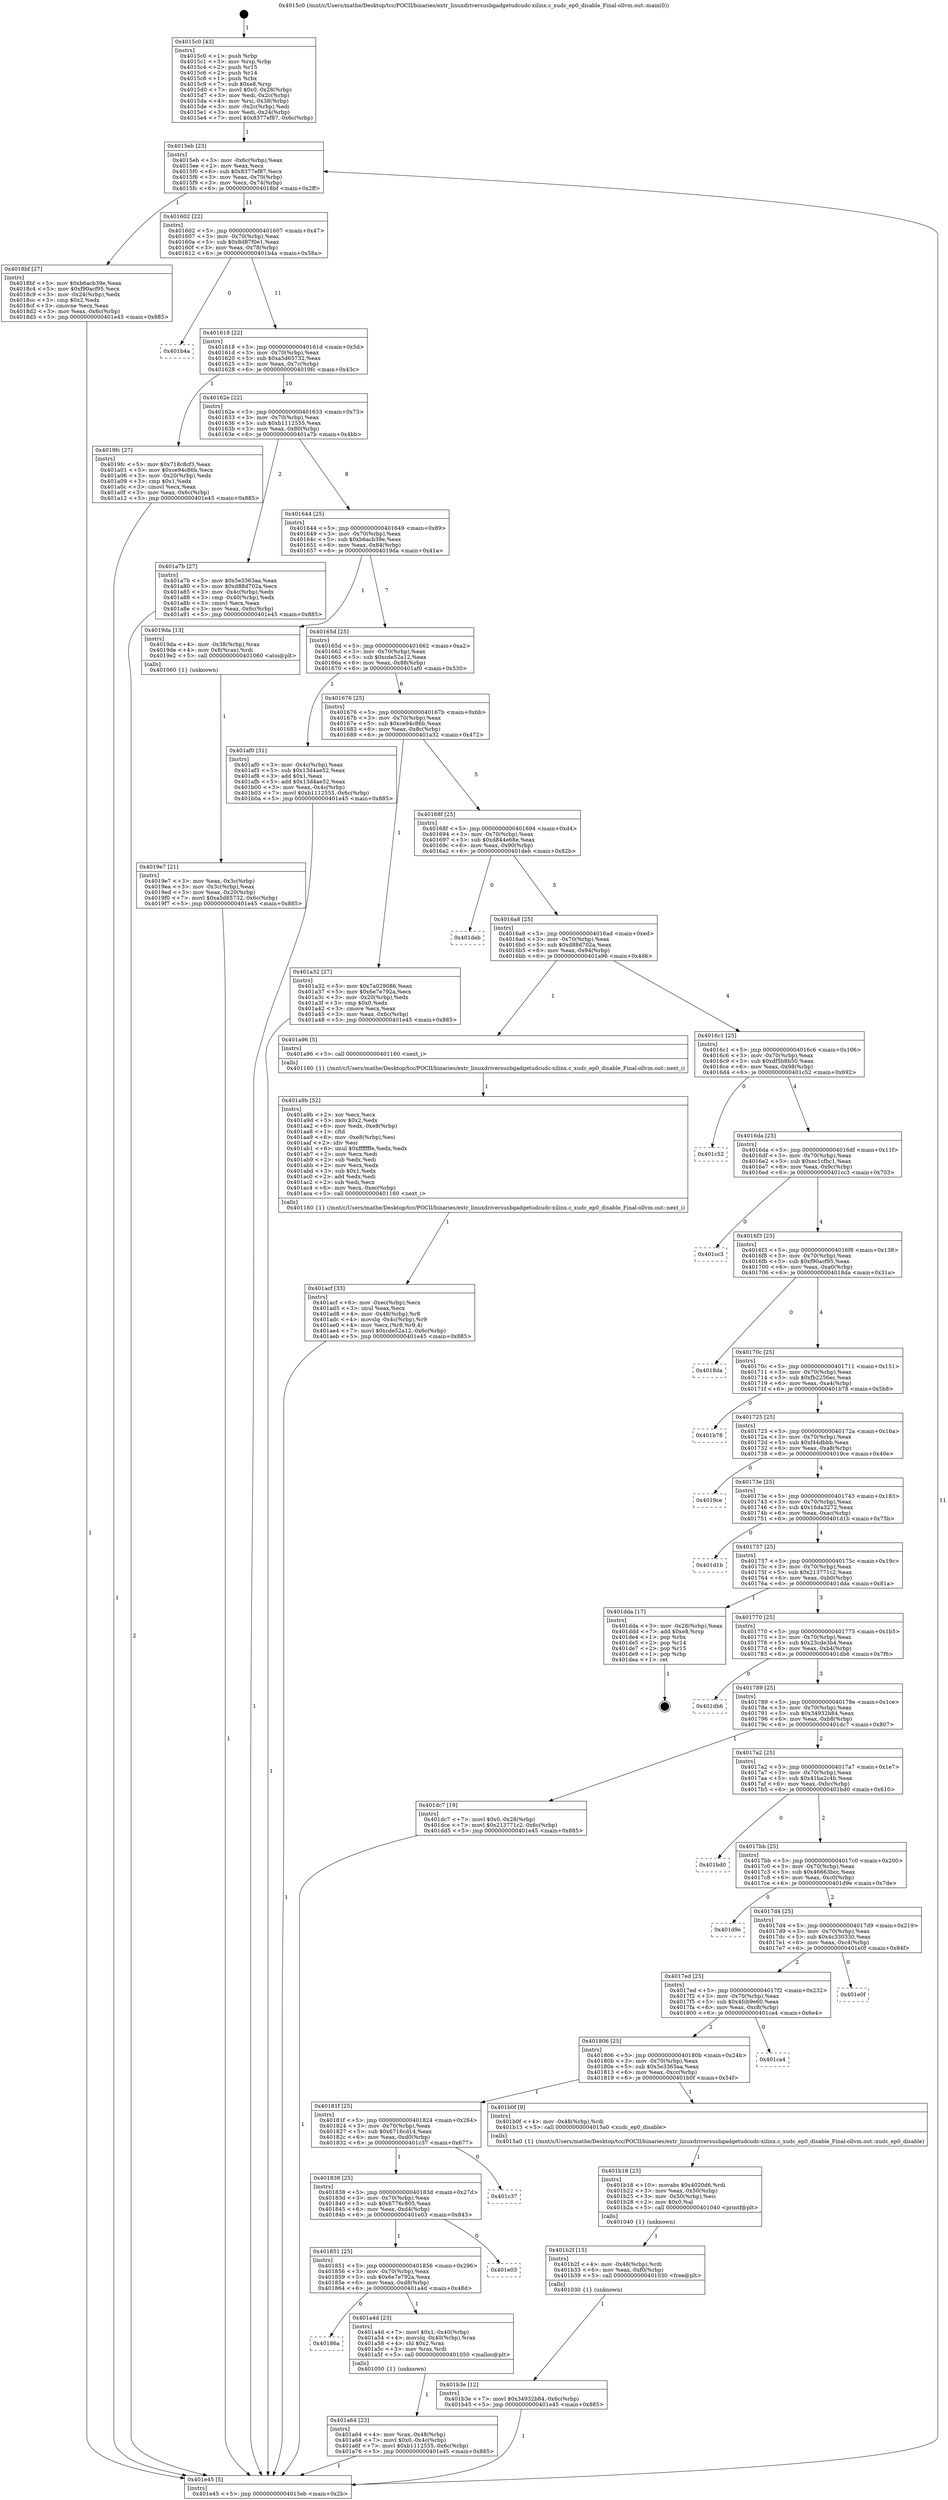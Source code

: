 digraph "0x4015c0" {
  label = "0x4015c0 (/mnt/c/Users/mathe/Desktop/tcc/POCII/binaries/extr_linuxdriversusbgadgetudcudc-xilinx.c_xudc_ep0_disable_Final-ollvm.out::main(0))"
  labelloc = "t"
  node[shape=record]

  Entry [label="",width=0.3,height=0.3,shape=circle,fillcolor=black,style=filled]
  "0x4015eb" [label="{
     0x4015eb [23]\l
     | [instrs]\l
     &nbsp;&nbsp;0x4015eb \<+3\>: mov -0x6c(%rbp),%eax\l
     &nbsp;&nbsp;0x4015ee \<+2\>: mov %eax,%ecx\l
     &nbsp;&nbsp;0x4015f0 \<+6\>: sub $0x8377ef87,%ecx\l
     &nbsp;&nbsp;0x4015f6 \<+3\>: mov %eax,-0x70(%rbp)\l
     &nbsp;&nbsp;0x4015f9 \<+3\>: mov %ecx,-0x74(%rbp)\l
     &nbsp;&nbsp;0x4015fc \<+6\>: je 00000000004018bf \<main+0x2ff\>\l
  }"]
  "0x4018bf" [label="{
     0x4018bf [27]\l
     | [instrs]\l
     &nbsp;&nbsp;0x4018bf \<+5\>: mov $0xb6acb39e,%eax\l
     &nbsp;&nbsp;0x4018c4 \<+5\>: mov $0xf90acf95,%ecx\l
     &nbsp;&nbsp;0x4018c9 \<+3\>: mov -0x24(%rbp),%edx\l
     &nbsp;&nbsp;0x4018cc \<+3\>: cmp $0x2,%edx\l
     &nbsp;&nbsp;0x4018cf \<+3\>: cmovne %ecx,%eax\l
     &nbsp;&nbsp;0x4018d2 \<+3\>: mov %eax,-0x6c(%rbp)\l
     &nbsp;&nbsp;0x4018d5 \<+5\>: jmp 0000000000401e45 \<main+0x885\>\l
  }"]
  "0x401602" [label="{
     0x401602 [22]\l
     | [instrs]\l
     &nbsp;&nbsp;0x401602 \<+5\>: jmp 0000000000401607 \<main+0x47\>\l
     &nbsp;&nbsp;0x401607 \<+3\>: mov -0x70(%rbp),%eax\l
     &nbsp;&nbsp;0x40160a \<+5\>: sub $0x8d87f0e1,%eax\l
     &nbsp;&nbsp;0x40160f \<+3\>: mov %eax,-0x78(%rbp)\l
     &nbsp;&nbsp;0x401612 \<+6\>: je 0000000000401b4a \<main+0x58a\>\l
  }"]
  "0x401e45" [label="{
     0x401e45 [5]\l
     | [instrs]\l
     &nbsp;&nbsp;0x401e45 \<+5\>: jmp 00000000004015eb \<main+0x2b\>\l
  }"]
  "0x4015c0" [label="{
     0x4015c0 [43]\l
     | [instrs]\l
     &nbsp;&nbsp;0x4015c0 \<+1\>: push %rbp\l
     &nbsp;&nbsp;0x4015c1 \<+3\>: mov %rsp,%rbp\l
     &nbsp;&nbsp;0x4015c4 \<+2\>: push %r15\l
     &nbsp;&nbsp;0x4015c6 \<+2\>: push %r14\l
     &nbsp;&nbsp;0x4015c8 \<+1\>: push %rbx\l
     &nbsp;&nbsp;0x4015c9 \<+7\>: sub $0xe8,%rsp\l
     &nbsp;&nbsp;0x4015d0 \<+7\>: movl $0x0,-0x28(%rbp)\l
     &nbsp;&nbsp;0x4015d7 \<+3\>: mov %edi,-0x2c(%rbp)\l
     &nbsp;&nbsp;0x4015da \<+4\>: mov %rsi,-0x38(%rbp)\l
     &nbsp;&nbsp;0x4015de \<+3\>: mov -0x2c(%rbp),%edi\l
     &nbsp;&nbsp;0x4015e1 \<+3\>: mov %edi,-0x24(%rbp)\l
     &nbsp;&nbsp;0x4015e4 \<+7\>: movl $0x8377ef87,-0x6c(%rbp)\l
  }"]
  Exit [label="",width=0.3,height=0.3,shape=circle,fillcolor=black,style=filled,peripheries=2]
  "0x401b4a" [label="{
     0x401b4a\l
  }", style=dashed]
  "0x401618" [label="{
     0x401618 [22]\l
     | [instrs]\l
     &nbsp;&nbsp;0x401618 \<+5\>: jmp 000000000040161d \<main+0x5d\>\l
     &nbsp;&nbsp;0x40161d \<+3\>: mov -0x70(%rbp),%eax\l
     &nbsp;&nbsp;0x401620 \<+5\>: sub $0xa5d65732,%eax\l
     &nbsp;&nbsp;0x401625 \<+3\>: mov %eax,-0x7c(%rbp)\l
     &nbsp;&nbsp;0x401628 \<+6\>: je 00000000004019fc \<main+0x43c\>\l
  }"]
  "0x401b3e" [label="{
     0x401b3e [12]\l
     | [instrs]\l
     &nbsp;&nbsp;0x401b3e \<+7\>: movl $0x34932b84,-0x6c(%rbp)\l
     &nbsp;&nbsp;0x401b45 \<+5\>: jmp 0000000000401e45 \<main+0x885\>\l
  }"]
  "0x4019fc" [label="{
     0x4019fc [27]\l
     | [instrs]\l
     &nbsp;&nbsp;0x4019fc \<+5\>: mov $0x718c8cf3,%eax\l
     &nbsp;&nbsp;0x401a01 \<+5\>: mov $0xce94c86b,%ecx\l
     &nbsp;&nbsp;0x401a06 \<+3\>: mov -0x20(%rbp),%edx\l
     &nbsp;&nbsp;0x401a09 \<+3\>: cmp $0x1,%edx\l
     &nbsp;&nbsp;0x401a0c \<+3\>: cmovl %ecx,%eax\l
     &nbsp;&nbsp;0x401a0f \<+3\>: mov %eax,-0x6c(%rbp)\l
     &nbsp;&nbsp;0x401a12 \<+5\>: jmp 0000000000401e45 \<main+0x885\>\l
  }"]
  "0x40162e" [label="{
     0x40162e [22]\l
     | [instrs]\l
     &nbsp;&nbsp;0x40162e \<+5\>: jmp 0000000000401633 \<main+0x73\>\l
     &nbsp;&nbsp;0x401633 \<+3\>: mov -0x70(%rbp),%eax\l
     &nbsp;&nbsp;0x401636 \<+5\>: sub $0xb1112555,%eax\l
     &nbsp;&nbsp;0x40163b \<+3\>: mov %eax,-0x80(%rbp)\l
     &nbsp;&nbsp;0x40163e \<+6\>: je 0000000000401a7b \<main+0x4bb\>\l
  }"]
  "0x401b2f" [label="{
     0x401b2f [15]\l
     | [instrs]\l
     &nbsp;&nbsp;0x401b2f \<+4\>: mov -0x48(%rbp),%rdi\l
     &nbsp;&nbsp;0x401b33 \<+6\>: mov %eax,-0xf0(%rbp)\l
     &nbsp;&nbsp;0x401b39 \<+5\>: call 0000000000401030 \<free@plt\>\l
     | [calls]\l
     &nbsp;&nbsp;0x401030 \{1\} (unknown)\l
  }"]
  "0x401a7b" [label="{
     0x401a7b [27]\l
     | [instrs]\l
     &nbsp;&nbsp;0x401a7b \<+5\>: mov $0x5e3363aa,%eax\l
     &nbsp;&nbsp;0x401a80 \<+5\>: mov $0xd88d702a,%ecx\l
     &nbsp;&nbsp;0x401a85 \<+3\>: mov -0x4c(%rbp),%edx\l
     &nbsp;&nbsp;0x401a88 \<+3\>: cmp -0x40(%rbp),%edx\l
     &nbsp;&nbsp;0x401a8b \<+3\>: cmovl %ecx,%eax\l
     &nbsp;&nbsp;0x401a8e \<+3\>: mov %eax,-0x6c(%rbp)\l
     &nbsp;&nbsp;0x401a91 \<+5\>: jmp 0000000000401e45 \<main+0x885\>\l
  }"]
  "0x401644" [label="{
     0x401644 [25]\l
     | [instrs]\l
     &nbsp;&nbsp;0x401644 \<+5\>: jmp 0000000000401649 \<main+0x89\>\l
     &nbsp;&nbsp;0x401649 \<+3\>: mov -0x70(%rbp),%eax\l
     &nbsp;&nbsp;0x40164c \<+5\>: sub $0xb6acb39e,%eax\l
     &nbsp;&nbsp;0x401651 \<+6\>: mov %eax,-0x84(%rbp)\l
     &nbsp;&nbsp;0x401657 \<+6\>: je 00000000004019da \<main+0x41a\>\l
  }"]
  "0x401b18" [label="{
     0x401b18 [23]\l
     | [instrs]\l
     &nbsp;&nbsp;0x401b18 \<+10\>: movabs $0x4020d6,%rdi\l
     &nbsp;&nbsp;0x401b22 \<+3\>: mov %eax,-0x50(%rbp)\l
     &nbsp;&nbsp;0x401b25 \<+3\>: mov -0x50(%rbp),%esi\l
     &nbsp;&nbsp;0x401b28 \<+2\>: mov $0x0,%al\l
     &nbsp;&nbsp;0x401b2a \<+5\>: call 0000000000401040 \<printf@plt\>\l
     | [calls]\l
     &nbsp;&nbsp;0x401040 \{1\} (unknown)\l
  }"]
  "0x4019da" [label="{
     0x4019da [13]\l
     | [instrs]\l
     &nbsp;&nbsp;0x4019da \<+4\>: mov -0x38(%rbp),%rax\l
     &nbsp;&nbsp;0x4019de \<+4\>: mov 0x8(%rax),%rdi\l
     &nbsp;&nbsp;0x4019e2 \<+5\>: call 0000000000401060 \<atoi@plt\>\l
     | [calls]\l
     &nbsp;&nbsp;0x401060 \{1\} (unknown)\l
  }"]
  "0x40165d" [label="{
     0x40165d [25]\l
     | [instrs]\l
     &nbsp;&nbsp;0x40165d \<+5\>: jmp 0000000000401662 \<main+0xa2\>\l
     &nbsp;&nbsp;0x401662 \<+3\>: mov -0x70(%rbp),%eax\l
     &nbsp;&nbsp;0x401665 \<+5\>: sub $0xcde52a12,%eax\l
     &nbsp;&nbsp;0x40166a \<+6\>: mov %eax,-0x88(%rbp)\l
     &nbsp;&nbsp;0x401670 \<+6\>: je 0000000000401af0 \<main+0x530\>\l
  }"]
  "0x4019e7" [label="{
     0x4019e7 [21]\l
     | [instrs]\l
     &nbsp;&nbsp;0x4019e7 \<+3\>: mov %eax,-0x3c(%rbp)\l
     &nbsp;&nbsp;0x4019ea \<+3\>: mov -0x3c(%rbp),%eax\l
     &nbsp;&nbsp;0x4019ed \<+3\>: mov %eax,-0x20(%rbp)\l
     &nbsp;&nbsp;0x4019f0 \<+7\>: movl $0xa5d65732,-0x6c(%rbp)\l
     &nbsp;&nbsp;0x4019f7 \<+5\>: jmp 0000000000401e45 \<main+0x885\>\l
  }"]
  "0x401acf" [label="{
     0x401acf [33]\l
     | [instrs]\l
     &nbsp;&nbsp;0x401acf \<+6\>: mov -0xec(%rbp),%ecx\l
     &nbsp;&nbsp;0x401ad5 \<+3\>: imul %eax,%ecx\l
     &nbsp;&nbsp;0x401ad8 \<+4\>: mov -0x48(%rbp),%r8\l
     &nbsp;&nbsp;0x401adc \<+4\>: movslq -0x4c(%rbp),%r9\l
     &nbsp;&nbsp;0x401ae0 \<+4\>: mov %ecx,(%r8,%r9,4)\l
     &nbsp;&nbsp;0x401ae4 \<+7\>: movl $0xcde52a12,-0x6c(%rbp)\l
     &nbsp;&nbsp;0x401aeb \<+5\>: jmp 0000000000401e45 \<main+0x885\>\l
  }"]
  "0x401af0" [label="{
     0x401af0 [31]\l
     | [instrs]\l
     &nbsp;&nbsp;0x401af0 \<+3\>: mov -0x4c(%rbp),%eax\l
     &nbsp;&nbsp;0x401af3 \<+5\>: sub $0x13d4ae52,%eax\l
     &nbsp;&nbsp;0x401af8 \<+3\>: add $0x1,%eax\l
     &nbsp;&nbsp;0x401afb \<+5\>: add $0x13d4ae52,%eax\l
     &nbsp;&nbsp;0x401b00 \<+3\>: mov %eax,-0x4c(%rbp)\l
     &nbsp;&nbsp;0x401b03 \<+7\>: movl $0xb1112555,-0x6c(%rbp)\l
     &nbsp;&nbsp;0x401b0a \<+5\>: jmp 0000000000401e45 \<main+0x885\>\l
  }"]
  "0x401676" [label="{
     0x401676 [25]\l
     | [instrs]\l
     &nbsp;&nbsp;0x401676 \<+5\>: jmp 000000000040167b \<main+0xbb\>\l
     &nbsp;&nbsp;0x40167b \<+3\>: mov -0x70(%rbp),%eax\l
     &nbsp;&nbsp;0x40167e \<+5\>: sub $0xce94c86b,%eax\l
     &nbsp;&nbsp;0x401683 \<+6\>: mov %eax,-0x8c(%rbp)\l
     &nbsp;&nbsp;0x401689 \<+6\>: je 0000000000401a32 \<main+0x472\>\l
  }"]
  "0x401a9b" [label="{
     0x401a9b [52]\l
     | [instrs]\l
     &nbsp;&nbsp;0x401a9b \<+2\>: xor %ecx,%ecx\l
     &nbsp;&nbsp;0x401a9d \<+5\>: mov $0x2,%edx\l
     &nbsp;&nbsp;0x401aa2 \<+6\>: mov %edx,-0xe8(%rbp)\l
     &nbsp;&nbsp;0x401aa8 \<+1\>: cltd\l
     &nbsp;&nbsp;0x401aa9 \<+6\>: mov -0xe8(%rbp),%esi\l
     &nbsp;&nbsp;0x401aaf \<+2\>: idiv %esi\l
     &nbsp;&nbsp;0x401ab1 \<+6\>: imul $0xfffffffe,%edx,%edx\l
     &nbsp;&nbsp;0x401ab7 \<+2\>: mov %ecx,%edi\l
     &nbsp;&nbsp;0x401ab9 \<+2\>: sub %edx,%edi\l
     &nbsp;&nbsp;0x401abb \<+2\>: mov %ecx,%edx\l
     &nbsp;&nbsp;0x401abd \<+3\>: sub $0x1,%edx\l
     &nbsp;&nbsp;0x401ac0 \<+2\>: add %edx,%edi\l
     &nbsp;&nbsp;0x401ac2 \<+2\>: sub %edi,%ecx\l
     &nbsp;&nbsp;0x401ac4 \<+6\>: mov %ecx,-0xec(%rbp)\l
     &nbsp;&nbsp;0x401aca \<+5\>: call 0000000000401160 \<next_i\>\l
     | [calls]\l
     &nbsp;&nbsp;0x401160 \{1\} (/mnt/c/Users/mathe/Desktop/tcc/POCII/binaries/extr_linuxdriversusbgadgetudcudc-xilinx.c_xudc_ep0_disable_Final-ollvm.out::next_i)\l
  }"]
  "0x401a32" [label="{
     0x401a32 [27]\l
     | [instrs]\l
     &nbsp;&nbsp;0x401a32 \<+5\>: mov $0x7a029086,%eax\l
     &nbsp;&nbsp;0x401a37 \<+5\>: mov $0x6e7e792a,%ecx\l
     &nbsp;&nbsp;0x401a3c \<+3\>: mov -0x20(%rbp),%edx\l
     &nbsp;&nbsp;0x401a3f \<+3\>: cmp $0x0,%edx\l
     &nbsp;&nbsp;0x401a42 \<+3\>: cmove %ecx,%eax\l
     &nbsp;&nbsp;0x401a45 \<+3\>: mov %eax,-0x6c(%rbp)\l
     &nbsp;&nbsp;0x401a48 \<+5\>: jmp 0000000000401e45 \<main+0x885\>\l
  }"]
  "0x40168f" [label="{
     0x40168f [25]\l
     | [instrs]\l
     &nbsp;&nbsp;0x40168f \<+5\>: jmp 0000000000401694 \<main+0xd4\>\l
     &nbsp;&nbsp;0x401694 \<+3\>: mov -0x70(%rbp),%eax\l
     &nbsp;&nbsp;0x401697 \<+5\>: sub $0xd844e68e,%eax\l
     &nbsp;&nbsp;0x40169c \<+6\>: mov %eax,-0x90(%rbp)\l
     &nbsp;&nbsp;0x4016a2 \<+6\>: je 0000000000401deb \<main+0x82b\>\l
  }"]
  "0x401a64" [label="{
     0x401a64 [23]\l
     | [instrs]\l
     &nbsp;&nbsp;0x401a64 \<+4\>: mov %rax,-0x48(%rbp)\l
     &nbsp;&nbsp;0x401a68 \<+7\>: movl $0x0,-0x4c(%rbp)\l
     &nbsp;&nbsp;0x401a6f \<+7\>: movl $0xb1112555,-0x6c(%rbp)\l
     &nbsp;&nbsp;0x401a76 \<+5\>: jmp 0000000000401e45 \<main+0x885\>\l
  }"]
  "0x401deb" [label="{
     0x401deb\l
  }", style=dashed]
  "0x4016a8" [label="{
     0x4016a8 [25]\l
     | [instrs]\l
     &nbsp;&nbsp;0x4016a8 \<+5\>: jmp 00000000004016ad \<main+0xed\>\l
     &nbsp;&nbsp;0x4016ad \<+3\>: mov -0x70(%rbp),%eax\l
     &nbsp;&nbsp;0x4016b0 \<+5\>: sub $0xd88d702a,%eax\l
     &nbsp;&nbsp;0x4016b5 \<+6\>: mov %eax,-0x94(%rbp)\l
     &nbsp;&nbsp;0x4016bb \<+6\>: je 0000000000401a96 \<main+0x4d6\>\l
  }"]
  "0x40186a" [label="{
     0x40186a\l
  }", style=dashed]
  "0x401a96" [label="{
     0x401a96 [5]\l
     | [instrs]\l
     &nbsp;&nbsp;0x401a96 \<+5\>: call 0000000000401160 \<next_i\>\l
     | [calls]\l
     &nbsp;&nbsp;0x401160 \{1\} (/mnt/c/Users/mathe/Desktop/tcc/POCII/binaries/extr_linuxdriversusbgadgetudcudc-xilinx.c_xudc_ep0_disable_Final-ollvm.out::next_i)\l
  }"]
  "0x4016c1" [label="{
     0x4016c1 [25]\l
     | [instrs]\l
     &nbsp;&nbsp;0x4016c1 \<+5\>: jmp 00000000004016c6 \<main+0x106\>\l
     &nbsp;&nbsp;0x4016c6 \<+3\>: mov -0x70(%rbp),%eax\l
     &nbsp;&nbsp;0x4016c9 \<+5\>: sub $0xdf5b8b50,%eax\l
     &nbsp;&nbsp;0x4016ce \<+6\>: mov %eax,-0x98(%rbp)\l
     &nbsp;&nbsp;0x4016d4 \<+6\>: je 0000000000401c52 \<main+0x692\>\l
  }"]
  "0x401a4d" [label="{
     0x401a4d [23]\l
     | [instrs]\l
     &nbsp;&nbsp;0x401a4d \<+7\>: movl $0x1,-0x40(%rbp)\l
     &nbsp;&nbsp;0x401a54 \<+4\>: movslq -0x40(%rbp),%rax\l
     &nbsp;&nbsp;0x401a58 \<+4\>: shl $0x2,%rax\l
     &nbsp;&nbsp;0x401a5c \<+3\>: mov %rax,%rdi\l
     &nbsp;&nbsp;0x401a5f \<+5\>: call 0000000000401050 \<malloc@plt\>\l
     | [calls]\l
     &nbsp;&nbsp;0x401050 \{1\} (unknown)\l
  }"]
  "0x401c52" [label="{
     0x401c52\l
  }", style=dashed]
  "0x4016da" [label="{
     0x4016da [25]\l
     | [instrs]\l
     &nbsp;&nbsp;0x4016da \<+5\>: jmp 00000000004016df \<main+0x11f\>\l
     &nbsp;&nbsp;0x4016df \<+3\>: mov -0x70(%rbp),%eax\l
     &nbsp;&nbsp;0x4016e2 \<+5\>: sub $0xec1cfbc1,%eax\l
     &nbsp;&nbsp;0x4016e7 \<+6\>: mov %eax,-0x9c(%rbp)\l
     &nbsp;&nbsp;0x4016ed \<+6\>: je 0000000000401cc3 \<main+0x703\>\l
  }"]
  "0x401851" [label="{
     0x401851 [25]\l
     | [instrs]\l
     &nbsp;&nbsp;0x401851 \<+5\>: jmp 0000000000401856 \<main+0x296\>\l
     &nbsp;&nbsp;0x401856 \<+3\>: mov -0x70(%rbp),%eax\l
     &nbsp;&nbsp;0x401859 \<+5\>: sub $0x6e7e792a,%eax\l
     &nbsp;&nbsp;0x40185e \<+6\>: mov %eax,-0xd8(%rbp)\l
     &nbsp;&nbsp;0x401864 \<+6\>: je 0000000000401a4d \<main+0x48d\>\l
  }"]
  "0x401cc3" [label="{
     0x401cc3\l
  }", style=dashed]
  "0x4016f3" [label="{
     0x4016f3 [25]\l
     | [instrs]\l
     &nbsp;&nbsp;0x4016f3 \<+5\>: jmp 00000000004016f8 \<main+0x138\>\l
     &nbsp;&nbsp;0x4016f8 \<+3\>: mov -0x70(%rbp),%eax\l
     &nbsp;&nbsp;0x4016fb \<+5\>: sub $0xf90acf95,%eax\l
     &nbsp;&nbsp;0x401700 \<+6\>: mov %eax,-0xa0(%rbp)\l
     &nbsp;&nbsp;0x401706 \<+6\>: je 00000000004018da \<main+0x31a\>\l
  }"]
  "0x401e03" [label="{
     0x401e03\l
  }", style=dashed]
  "0x4018da" [label="{
     0x4018da\l
  }", style=dashed]
  "0x40170c" [label="{
     0x40170c [25]\l
     | [instrs]\l
     &nbsp;&nbsp;0x40170c \<+5\>: jmp 0000000000401711 \<main+0x151\>\l
     &nbsp;&nbsp;0x401711 \<+3\>: mov -0x70(%rbp),%eax\l
     &nbsp;&nbsp;0x401714 \<+5\>: sub $0xfb2256ec,%eax\l
     &nbsp;&nbsp;0x401719 \<+6\>: mov %eax,-0xa4(%rbp)\l
     &nbsp;&nbsp;0x40171f \<+6\>: je 0000000000401b78 \<main+0x5b8\>\l
  }"]
  "0x401838" [label="{
     0x401838 [25]\l
     | [instrs]\l
     &nbsp;&nbsp;0x401838 \<+5\>: jmp 000000000040183d \<main+0x27d\>\l
     &nbsp;&nbsp;0x40183d \<+3\>: mov -0x70(%rbp),%eax\l
     &nbsp;&nbsp;0x401840 \<+5\>: sub $0x6776c805,%eax\l
     &nbsp;&nbsp;0x401845 \<+6\>: mov %eax,-0xd4(%rbp)\l
     &nbsp;&nbsp;0x40184b \<+6\>: je 0000000000401e03 \<main+0x843\>\l
  }"]
  "0x401b78" [label="{
     0x401b78\l
  }", style=dashed]
  "0x401725" [label="{
     0x401725 [25]\l
     | [instrs]\l
     &nbsp;&nbsp;0x401725 \<+5\>: jmp 000000000040172a \<main+0x16a\>\l
     &nbsp;&nbsp;0x40172a \<+3\>: mov -0x70(%rbp),%eax\l
     &nbsp;&nbsp;0x40172d \<+5\>: sub $0xf44dbbb,%eax\l
     &nbsp;&nbsp;0x401732 \<+6\>: mov %eax,-0xa8(%rbp)\l
     &nbsp;&nbsp;0x401738 \<+6\>: je 00000000004019ce \<main+0x40e\>\l
  }"]
  "0x401c37" [label="{
     0x401c37\l
  }", style=dashed]
  "0x4019ce" [label="{
     0x4019ce\l
  }", style=dashed]
  "0x40173e" [label="{
     0x40173e [25]\l
     | [instrs]\l
     &nbsp;&nbsp;0x40173e \<+5\>: jmp 0000000000401743 \<main+0x183\>\l
     &nbsp;&nbsp;0x401743 \<+3\>: mov -0x70(%rbp),%eax\l
     &nbsp;&nbsp;0x401746 \<+5\>: sub $0x16da3272,%eax\l
     &nbsp;&nbsp;0x40174b \<+6\>: mov %eax,-0xac(%rbp)\l
     &nbsp;&nbsp;0x401751 \<+6\>: je 0000000000401d1b \<main+0x75b\>\l
  }"]
  "0x40181f" [label="{
     0x40181f [25]\l
     | [instrs]\l
     &nbsp;&nbsp;0x40181f \<+5\>: jmp 0000000000401824 \<main+0x264\>\l
     &nbsp;&nbsp;0x401824 \<+3\>: mov -0x70(%rbp),%eax\l
     &nbsp;&nbsp;0x401827 \<+5\>: sub $0x6716cd14,%eax\l
     &nbsp;&nbsp;0x40182c \<+6\>: mov %eax,-0xd0(%rbp)\l
     &nbsp;&nbsp;0x401832 \<+6\>: je 0000000000401c37 \<main+0x677\>\l
  }"]
  "0x401d1b" [label="{
     0x401d1b\l
  }", style=dashed]
  "0x401757" [label="{
     0x401757 [25]\l
     | [instrs]\l
     &nbsp;&nbsp;0x401757 \<+5\>: jmp 000000000040175c \<main+0x19c\>\l
     &nbsp;&nbsp;0x40175c \<+3\>: mov -0x70(%rbp),%eax\l
     &nbsp;&nbsp;0x40175f \<+5\>: sub $0x213771c2,%eax\l
     &nbsp;&nbsp;0x401764 \<+6\>: mov %eax,-0xb0(%rbp)\l
     &nbsp;&nbsp;0x40176a \<+6\>: je 0000000000401dda \<main+0x81a\>\l
  }"]
  "0x401b0f" [label="{
     0x401b0f [9]\l
     | [instrs]\l
     &nbsp;&nbsp;0x401b0f \<+4\>: mov -0x48(%rbp),%rdi\l
     &nbsp;&nbsp;0x401b13 \<+5\>: call 00000000004015a0 \<xudc_ep0_disable\>\l
     | [calls]\l
     &nbsp;&nbsp;0x4015a0 \{1\} (/mnt/c/Users/mathe/Desktop/tcc/POCII/binaries/extr_linuxdriversusbgadgetudcudc-xilinx.c_xudc_ep0_disable_Final-ollvm.out::xudc_ep0_disable)\l
  }"]
  "0x401dda" [label="{
     0x401dda [17]\l
     | [instrs]\l
     &nbsp;&nbsp;0x401dda \<+3\>: mov -0x28(%rbp),%eax\l
     &nbsp;&nbsp;0x401ddd \<+7\>: add $0xe8,%rsp\l
     &nbsp;&nbsp;0x401de4 \<+1\>: pop %rbx\l
     &nbsp;&nbsp;0x401de5 \<+2\>: pop %r14\l
     &nbsp;&nbsp;0x401de7 \<+2\>: pop %r15\l
     &nbsp;&nbsp;0x401de9 \<+1\>: pop %rbp\l
     &nbsp;&nbsp;0x401dea \<+1\>: ret\l
  }"]
  "0x401770" [label="{
     0x401770 [25]\l
     | [instrs]\l
     &nbsp;&nbsp;0x401770 \<+5\>: jmp 0000000000401775 \<main+0x1b5\>\l
     &nbsp;&nbsp;0x401775 \<+3\>: mov -0x70(%rbp),%eax\l
     &nbsp;&nbsp;0x401778 \<+5\>: sub $0x23cde3b4,%eax\l
     &nbsp;&nbsp;0x40177d \<+6\>: mov %eax,-0xb4(%rbp)\l
     &nbsp;&nbsp;0x401783 \<+6\>: je 0000000000401db6 \<main+0x7f6\>\l
  }"]
  "0x401806" [label="{
     0x401806 [25]\l
     | [instrs]\l
     &nbsp;&nbsp;0x401806 \<+5\>: jmp 000000000040180b \<main+0x24b\>\l
     &nbsp;&nbsp;0x40180b \<+3\>: mov -0x70(%rbp),%eax\l
     &nbsp;&nbsp;0x40180e \<+5\>: sub $0x5e3363aa,%eax\l
     &nbsp;&nbsp;0x401813 \<+6\>: mov %eax,-0xcc(%rbp)\l
     &nbsp;&nbsp;0x401819 \<+6\>: je 0000000000401b0f \<main+0x54f\>\l
  }"]
  "0x401db6" [label="{
     0x401db6\l
  }", style=dashed]
  "0x401789" [label="{
     0x401789 [25]\l
     | [instrs]\l
     &nbsp;&nbsp;0x401789 \<+5\>: jmp 000000000040178e \<main+0x1ce\>\l
     &nbsp;&nbsp;0x40178e \<+3\>: mov -0x70(%rbp),%eax\l
     &nbsp;&nbsp;0x401791 \<+5\>: sub $0x34932b84,%eax\l
     &nbsp;&nbsp;0x401796 \<+6\>: mov %eax,-0xb8(%rbp)\l
     &nbsp;&nbsp;0x40179c \<+6\>: je 0000000000401dc7 \<main+0x807\>\l
  }"]
  "0x401ca4" [label="{
     0x401ca4\l
  }", style=dashed]
  "0x401dc7" [label="{
     0x401dc7 [19]\l
     | [instrs]\l
     &nbsp;&nbsp;0x401dc7 \<+7\>: movl $0x0,-0x28(%rbp)\l
     &nbsp;&nbsp;0x401dce \<+7\>: movl $0x213771c2,-0x6c(%rbp)\l
     &nbsp;&nbsp;0x401dd5 \<+5\>: jmp 0000000000401e45 \<main+0x885\>\l
  }"]
  "0x4017a2" [label="{
     0x4017a2 [25]\l
     | [instrs]\l
     &nbsp;&nbsp;0x4017a2 \<+5\>: jmp 00000000004017a7 \<main+0x1e7\>\l
     &nbsp;&nbsp;0x4017a7 \<+3\>: mov -0x70(%rbp),%eax\l
     &nbsp;&nbsp;0x4017aa \<+5\>: sub $0x41ba2c4b,%eax\l
     &nbsp;&nbsp;0x4017af \<+6\>: mov %eax,-0xbc(%rbp)\l
     &nbsp;&nbsp;0x4017b5 \<+6\>: je 0000000000401bd0 \<main+0x610\>\l
  }"]
  "0x4017ed" [label="{
     0x4017ed [25]\l
     | [instrs]\l
     &nbsp;&nbsp;0x4017ed \<+5\>: jmp 00000000004017f2 \<main+0x232\>\l
     &nbsp;&nbsp;0x4017f2 \<+3\>: mov -0x70(%rbp),%eax\l
     &nbsp;&nbsp;0x4017f5 \<+5\>: sub $0x4fcb9e60,%eax\l
     &nbsp;&nbsp;0x4017fa \<+6\>: mov %eax,-0xc8(%rbp)\l
     &nbsp;&nbsp;0x401800 \<+6\>: je 0000000000401ca4 \<main+0x6e4\>\l
  }"]
  "0x401bd0" [label="{
     0x401bd0\l
  }", style=dashed]
  "0x4017bb" [label="{
     0x4017bb [25]\l
     | [instrs]\l
     &nbsp;&nbsp;0x4017bb \<+5\>: jmp 00000000004017c0 \<main+0x200\>\l
     &nbsp;&nbsp;0x4017c0 \<+3\>: mov -0x70(%rbp),%eax\l
     &nbsp;&nbsp;0x4017c3 \<+5\>: sub $0x46663bcc,%eax\l
     &nbsp;&nbsp;0x4017c8 \<+6\>: mov %eax,-0xc0(%rbp)\l
     &nbsp;&nbsp;0x4017ce \<+6\>: je 0000000000401d9e \<main+0x7de\>\l
  }"]
  "0x401e0f" [label="{
     0x401e0f\l
  }", style=dashed]
  "0x401d9e" [label="{
     0x401d9e\l
  }", style=dashed]
  "0x4017d4" [label="{
     0x4017d4 [25]\l
     | [instrs]\l
     &nbsp;&nbsp;0x4017d4 \<+5\>: jmp 00000000004017d9 \<main+0x219\>\l
     &nbsp;&nbsp;0x4017d9 \<+3\>: mov -0x70(%rbp),%eax\l
     &nbsp;&nbsp;0x4017dc \<+5\>: sub $0x4c330330,%eax\l
     &nbsp;&nbsp;0x4017e1 \<+6\>: mov %eax,-0xc4(%rbp)\l
     &nbsp;&nbsp;0x4017e7 \<+6\>: je 0000000000401e0f \<main+0x84f\>\l
  }"]
  Entry -> "0x4015c0" [label=" 1"]
  "0x4015eb" -> "0x4018bf" [label=" 1"]
  "0x4015eb" -> "0x401602" [label=" 11"]
  "0x4018bf" -> "0x401e45" [label=" 1"]
  "0x4015c0" -> "0x4015eb" [label=" 1"]
  "0x401e45" -> "0x4015eb" [label=" 11"]
  "0x401dda" -> Exit [label=" 1"]
  "0x401602" -> "0x401b4a" [label=" 0"]
  "0x401602" -> "0x401618" [label=" 11"]
  "0x401dc7" -> "0x401e45" [label=" 1"]
  "0x401618" -> "0x4019fc" [label=" 1"]
  "0x401618" -> "0x40162e" [label=" 10"]
  "0x401b3e" -> "0x401e45" [label=" 1"]
  "0x40162e" -> "0x401a7b" [label=" 2"]
  "0x40162e" -> "0x401644" [label=" 8"]
  "0x401b2f" -> "0x401b3e" [label=" 1"]
  "0x401644" -> "0x4019da" [label=" 1"]
  "0x401644" -> "0x40165d" [label=" 7"]
  "0x4019da" -> "0x4019e7" [label=" 1"]
  "0x4019e7" -> "0x401e45" [label=" 1"]
  "0x4019fc" -> "0x401e45" [label=" 1"]
  "0x401b18" -> "0x401b2f" [label=" 1"]
  "0x40165d" -> "0x401af0" [label=" 1"]
  "0x40165d" -> "0x401676" [label=" 6"]
  "0x401b0f" -> "0x401b18" [label=" 1"]
  "0x401676" -> "0x401a32" [label=" 1"]
  "0x401676" -> "0x40168f" [label=" 5"]
  "0x401a32" -> "0x401e45" [label=" 1"]
  "0x401af0" -> "0x401e45" [label=" 1"]
  "0x40168f" -> "0x401deb" [label=" 0"]
  "0x40168f" -> "0x4016a8" [label=" 5"]
  "0x401acf" -> "0x401e45" [label=" 1"]
  "0x4016a8" -> "0x401a96" [label=" 1"]
  "0x4016a8" -> "0x4016c1" [label=" 4"]
  "0x401a9b" -> "0x401acf" [label=" 1"]
  "0x4016c1" -> "0x401c52" [label=" 0"]
  "0x4016c1" -> "0x4016da" [label=" 4"]
  "0x401a96" -> "0x401a9b" [label=" 1"]
  "0x4016da" -> "0x401cc3" [label=" 0"]
  "0x4016da" -> "0x4016f3" [label=" 4"]
  "0x401a64" -> "0x401e45" [label=" 1"]
  "0x4016f3" -> "0x4018da" [label=" 0"]
  "0x4016f3" -> "0x40170c" [label=" 4"]
  "0x401a4d" -> "0x401a64" [label=" 1"]
  "0x40170c" -> "0x401b78" [label=" 0"]
  "0x40170c" -> "0x401725" [label=" 4"]
  "0x401851" -> "0x401a4d" [label=" 1"]
  "0x401725" -> "0x4019ce" [label=" 0"]
  "0x401725" -> "0x40173e" [label=" 4"]
  "0x401a7b" -> "0x401e45" [label=" 2"]
  "0x40173e" -> "0x401d1b" [label=" 0"]
  "0x40173e" -> "0x401757" [label=" 4"]
  "0x401838" -> "0x401e03" [label=" 0"]
  "0x401757" -> "0x401dda" [label=" 1"]
  "0x401757" -> "0x401770" [label=" 3"]
  "0x401851" -> "0x40186a" [label=" 0"]
  "0x401770" -> "0x401db6" [label=" 0"]
  "0x401770" -> "0x401789" [label=" 3"]
  "0x40181f" -> "0x401c37" [label=" 0"]
  "0x401789" -> "0x401dc7" [label=" 1"]
  "0x401789" -> "0x4017a2" [label=" 2"]
  "0x401838" -> "0x401851" [label=" 1"]
  "0x4017a2" -> "0x401bd0" [label=" 0"]
  "0x4017a2" -> "0x4017bb" [label=" 2"]
  "0x401806" -> "0x401b0f" [label=" 1"]
  "0x4017bb" -> "0x401d9e" [label=" 0"]
  "0x4017bb" -> "0x4017d4" [label=" 2"]
  "0x40181f" -> "0x401838" [label=" 1"]
  "0x4017d4" -> "0x401e0f" [label=" 0"]
  "0x4017d4" -> "0x4017ed" [label=" 2"]
  "0x401806" -> "0x40181f" [label=" 1"]
  "0x4017ed" -> "0x401ca4" [label=" 0"]
  "0x4017ed" -> "0x401806" [label=" 2"]
}
